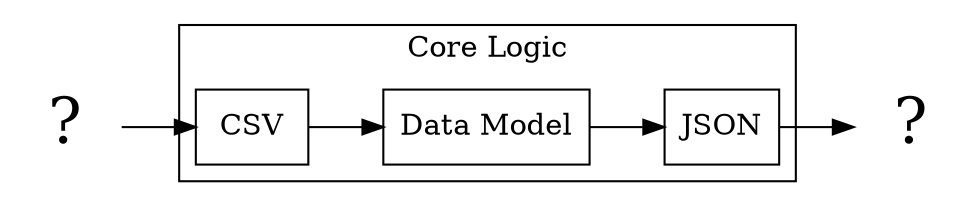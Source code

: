 digraph connectingOutside {
  size = "15,30";
  rankdir = LR;
  read  [ fontsize = 30; shape = none; label = "?" ];
  write [ fontsize = 30; shape = none; label = "?" ];
  subgraph cluster_dataModel {
    label = "Core Logic"
    style = solid
    node [ shape = box ] 
    input [ label = "CSV" ];
    dataModel [ label = "Data Model" ];
    output [ label = "JSON" ];
    input -> dataModel;
    dataModel -> output;
  }
  read -> input;
  output -> write;
}
